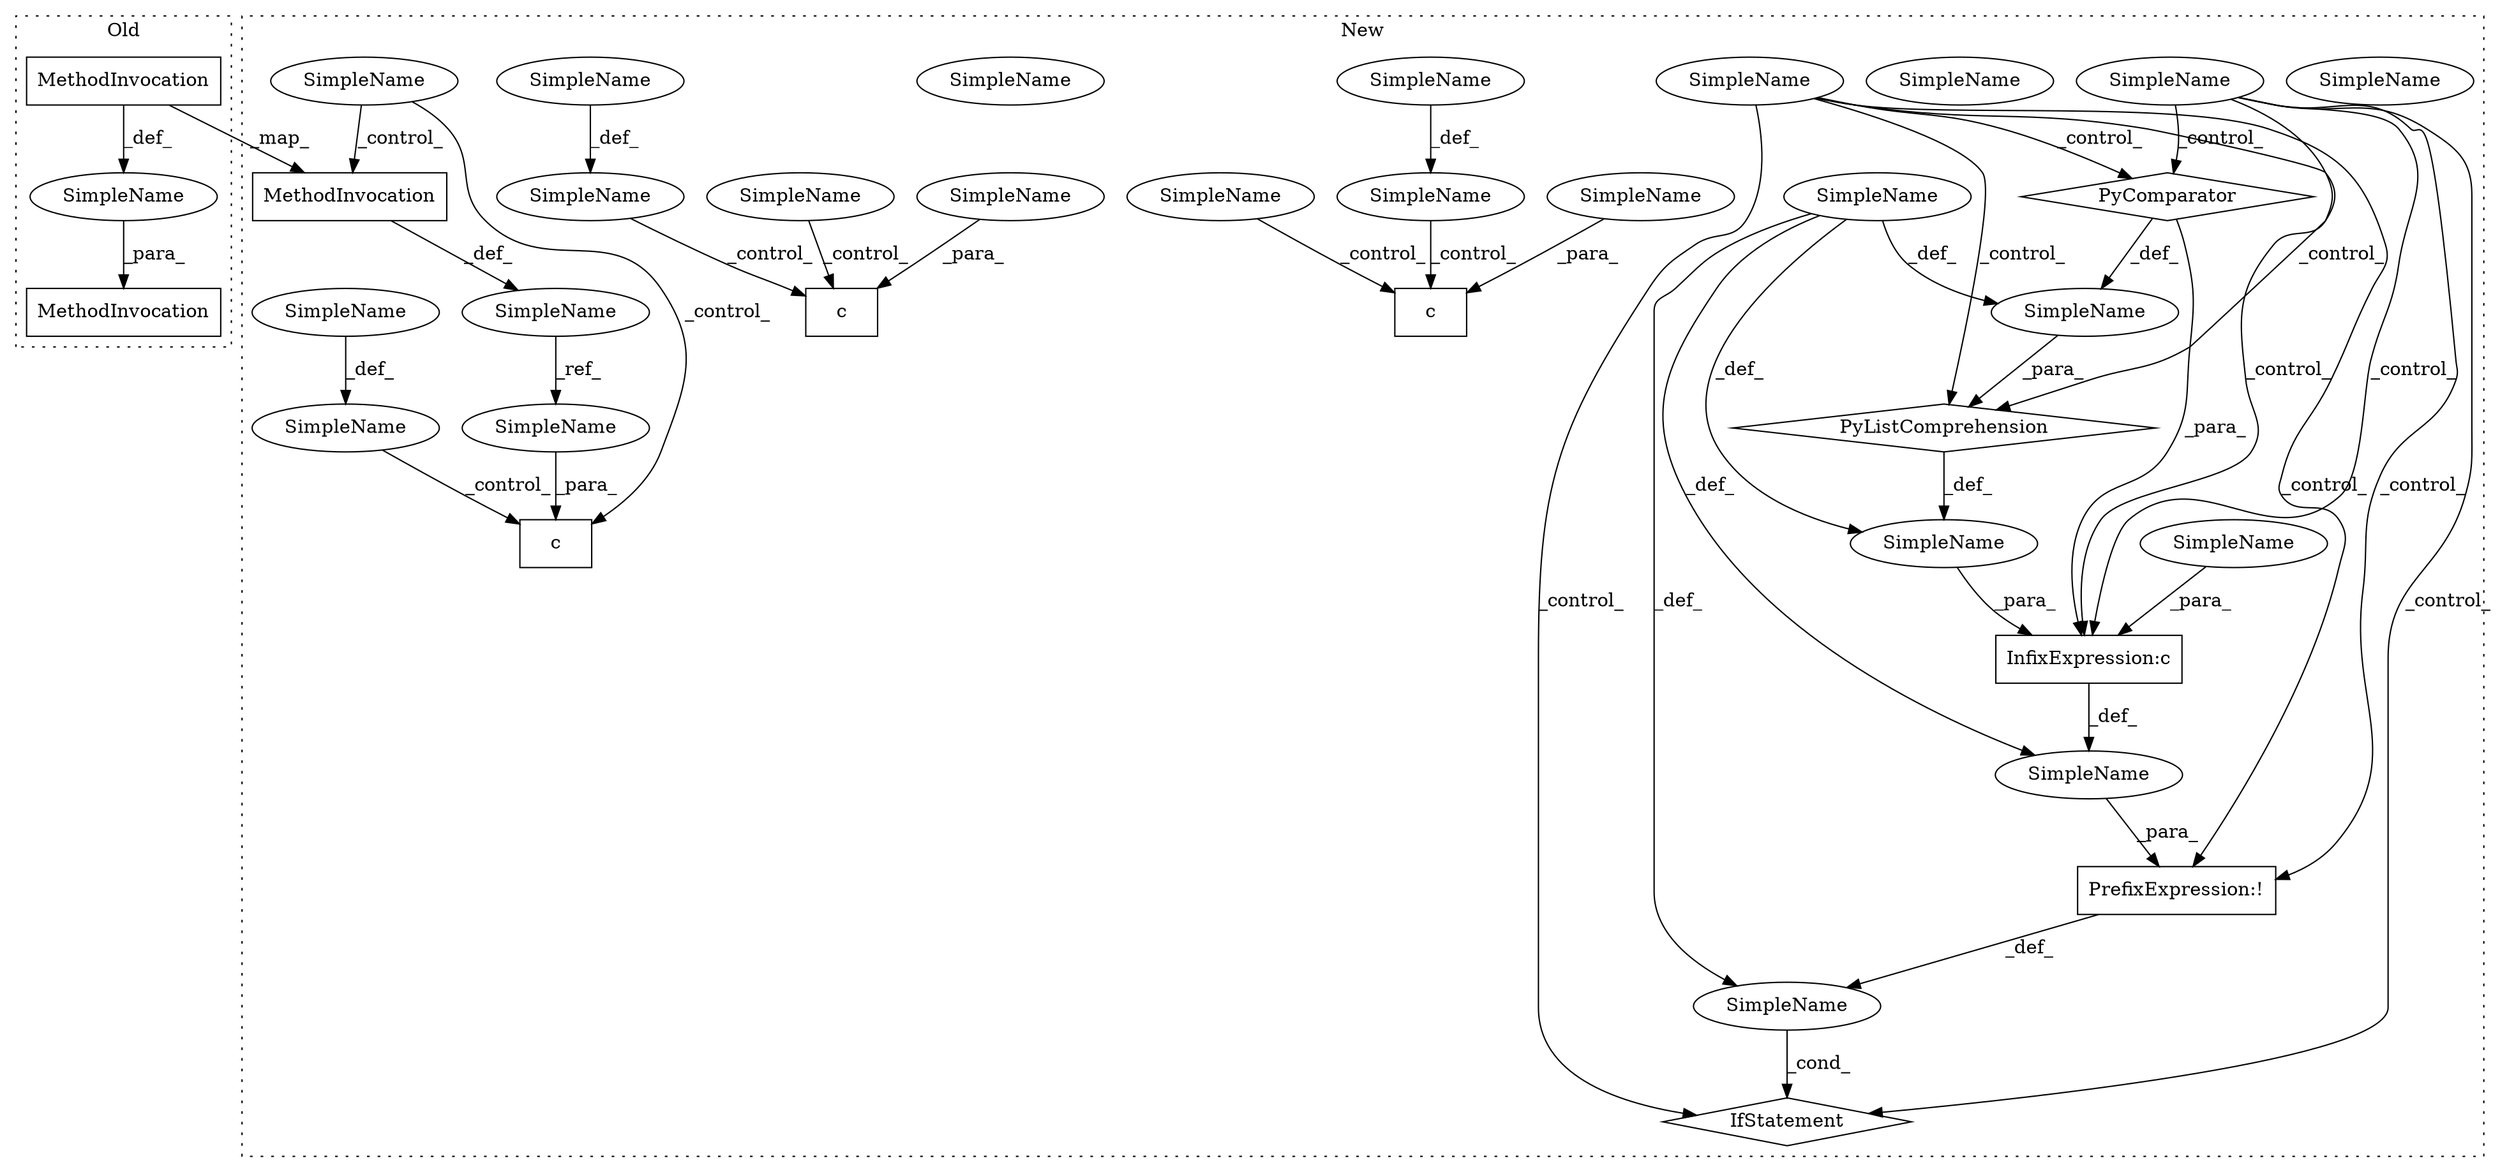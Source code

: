 digraph G {
subgraph cluster0 {
2 [label="MethodInvocation" a="32" s="5631,5664" l="12,1" shape="box"];
3 [label="MethodInvocation" a="32" s="5622,5665" l="9,1" shape="box"];
28 [label="SimpleName" a="42" s="" l="" shape="ellipse"];
label = "Old";
style="dotted";
}
subgraph cluster1 {
1 [label="IfStatement" a="25" s="1551,1717" l="4,2" shape="diamond"];
4 [label="MethodInvocation" a="32" s="6361,6396" l="14,1" shape="box"];
5 [label="SimpleName" a="42" s="4235" l="8" shape="ellipse"];
6 [label="SimpleName" a="42" s="" l="" shape="ellipse"];
7 [label="SimpleName" a="42" s="" l="" shape="ellipse"];
8 [label="SimpleName" a="42" s="6472" l="1" shape="ellipse"];
9 [label="SimpleName" a="42" s="1696" l="8" shape="ellipse"];
10 [label="SimpleName" a="42" s="3278" l="8" shape="ellipse"];
11 [label="SimpleName" a="42" s="3252" l="8" shape="ellipse"];
12 [label="SimpleName" a="42" s="" l="" shape="ellipse"];
13 [label="SimpleName" a="42" s="" l="" shape="ellipse"];
14 [label="SimpleName" a="42" s="6500" l="8" shape="ellipse"];
15 [label="SimpleName" a="42" s="" l="" shape="ellipse"];
16 [label="SimpleName" a="42" s="" l="" shape="ellipse"];
17 [label="SimpleName" a="42" s="4231" l="1" shape="ellipse"];
18 [label="SimpleName" a="42" s="" l="" shape="ellipse"];
19 [label="SimpleName" a="42" s="4350" l="8" shape="ellipse"];
20 [label="SimpleName" a="42" s="4235" l="8" shape="ellipse"];
21 [label="SimpleName" a="42" s="6476" l="8" shape="ellipse"];
22 [label="SimpleName" a="42" s="6476" l="8" shape="ellipse"];
23 [label="SimpleName" a="42" s="3248" l="1" shape="ellipse"];
24 [label="SimpleName" a="42" s="" l="" shape="ellipse"];
25 [label="SimpleName" a="42" s="" l="" shape="ellipse"];
26 [label="SimpleName" a="42" s="3252" l="8" shape="ellipse"];
27 [label="SimpleName" a="42" s="" l="" shape="ellipse"];
29 [label="SimpleName" a="42" s="6352" l="8" shape="ellipse"];
30 [label="c" a="32" s="4348,4358" l="2,1" shape="box"];
31 [label="c" a="32" s="3276,3286" l="2,1" shape="box"];
32 [label="c" a="32" s="6498,6508" l="2,1" shape="box"];
33 [label="PyListComprehension" a="109" s="1603" l="118" shape="diamond"];
34 [label="PyComparator" a="113" s="1689" l="24" shape="diamond"];
35 [label="PrefixExpression:!" a="38" s="1555" l="1" shape="box"];
36 [label="InfixExpression:c" a="27" s="1582" l="4" shape="box"];
label = "New";
style="dotted";
}
2 -> 4 [label="_map_"];
2 -> 28 [label="_def_"];
4 -> 29 [label="_def_"];
6 -> 36 [label="_control_"];
6 -> 33 [label="_control_"];
6 -> 34 [label="_control_"];
6 -> 35 [label="_control_"];
6 -> 1 [label="_control_"];
7 -> 1 [label="_cond_"];
8 -> 32 [label="_control_"];
9 -> 7 [label="_def_"];
9 -> 15 [label="_def_"];
9 -> 16 [label="_def_"];
9 -> 18 [label="_def_"];
10 -> 31 [label="_para_"];
12 -> 4 [label="_control_"];
12 -> 32 [label="_control_"];
13 -> 31 [label="_control_"];
14 -> 32 [label="_para_"];
15 -> 36 [label="_para_"];
16 -> 35 [label="_para_"];
17 -> 30 [label="_control_"];
18 -> 33 [label="_para_"];
19 -> 30 [label="_para_"];
20 -> 17 [label="_def_"];
22 -> 8 [label="_def_"];
23 -> 31 [label="_control_"];
24 -> 30 [label="_control_"];
25 -> 36 [label="_para_"];
26 -> 23 [label="_def_"];
27 -> 36 [label="_control_"];
27 -> 33 [label="_control_"];
27 -> 34 [label="_control_"];
27 -> 35 [label="_control_"];
27 -> 1 [label="_control_"];
28 -> 3 [label="_para_"];
29 -> 14 [label="_ref_"];
33 -> 15 [label="_def_"];
34 -> 18 [label="_def_"];
34 -> 36 [label="_para_"];
35 -> 7 [label="_def_"];
36 -> 16 [label="_def_"];
}